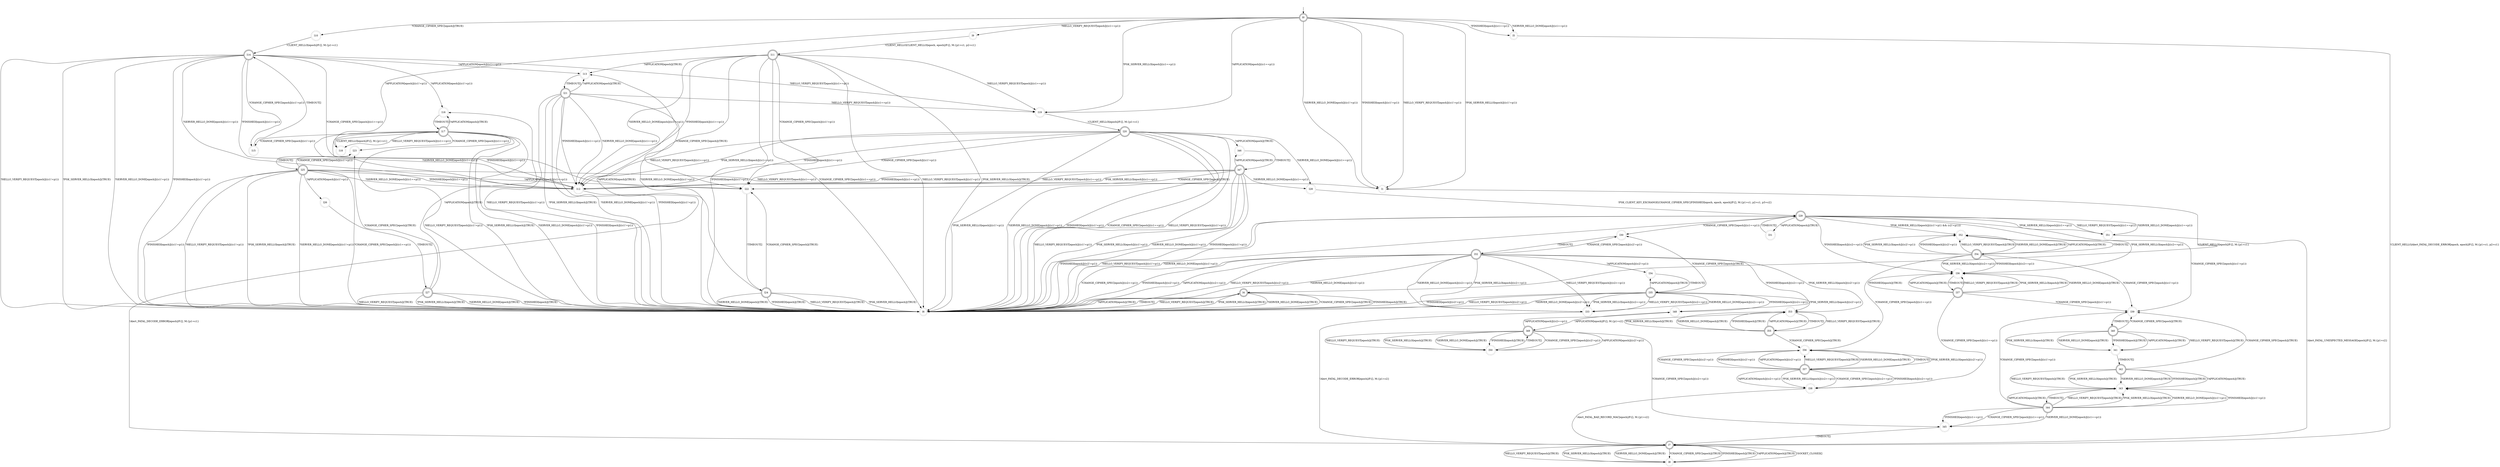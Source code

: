 digraph RA {
"" [shape=none,label=<>]
"l0" [shape=doublecircle ,style=solid]
"l1" [shape=doublecircle ,style=dotted]
"l4" [shape=doublecircle ,style=solid]
"l5" [shape=doublecircle ,style=dotted]
"l6" [shape=doublecircle ,style=dotted]
"l7" [shape=doublecircle ,style=solid]
"l8" [shape=doublecircle ,style=dotted]
"l9" [shape=doublecircle ,style=dotted]
"l10" [shape=doublecircle ,style=dotted]
"l11" [shape=doublecircle ,style=solid]
"l12" [shape=doublecircle ,style=dotted]
"l13" [shape=doublecircle ,style=dotted]
"l14" [shape=doublecircle ,style=solid]
"l15" [shape=doublecircle ,style=dotted]
"l16" [shape=doublecircle ,style=dotted]
"l17" [shape=doublecircle ,style=solid]
"l18" [shape=doublecircle ,style=dotted]
"l19" [shape=doublecircle ,style=dotted]
"l20" [shape=doublecircle ,style=solid]
"l21" [shape=doublecircle ,style=solid]
"l22" [shape=doublecircle ,style=dotted]
"l23" [shape=doublecircle ,style=dotted]
"l24" [shape=doublecircle ,style=solid]
"l25" [shape=doublecircle ,style=solid]
"l26" [shape=doublecircle ,style=dotted]
"l27" [shape=doublecircle ,style=solid]
"l28" [shape=doublecircle ,style=dotted]
"l29" [shape=doublecircle ,style=solid]
"l30" [shape=doublecircle ,style=dotted]
"l31" [shape=doublecircle ,style=dotted]
"l32" [shape=doublecircle ,style=solid]
"l33" [shape=doublecircle ,style=dotted]
"l34" [shape=doublecircle ,style=dotted]
"l35" [shape=doublecircle ,style=solid]
"l36" [shape=doublecircle ,style=dotted]
"l37" [shape=doublecircle ,style=solid]
"l38" [shape=doublecircle ,style=dotted]
"l39" [shape=doublecircle ,style=dotted]
"l40" [shape=doublecircle ,style=solid]
"l41" [shape=doublecircle ,style=dotted]
"l42" [shape=doublecircle ,style=solid]
"l43" [shape=doublecircle ,style=dotted]
"l44" [shape=doublecircle ,style=solid]
"l45" [shape=doublecircle ,style=dotted]
"l46" [shape=doublecircle ,style=dotted]
"l47" [shape=doublecircle ,style=solid]
"l48" [shape=doublecircle ,style=dotted]
"l49" [shape=doublecircle ,style=solid]
"l50" [shape=doublecircle ,style=dotted]
"l51" [shape=doublecircle ,style=dotted]
"l52" [shape=doublecircle ,style=dotted]
"l53" [shape=doublecircle ,style=dotted]
"l54" [shape=doublecircle ,style=solid]
"l55" [shape=doublecircle ,style=solid]
"l56" [shape=doublecircle ,style=dotted]
"l57" [shape=doublecircle ,style=solid]
"" -> "l0"
"l0" -> "l1" [label=<?HELLO_VERIFY_REQUEST[epoch]|((c1!=p1))>]
"l0" -> "l9" [label=<?HELLO_VERIFY_REQUEST[epoch]|((c1==p1))>]
"l0" -> "l1" [label=<?PSK_SERVER_HELLO[epoch]|((c1!=p1))>]
"l0" -> "l19" [label=<?PSK_SERVER_HELLO[epoch]|((c1==p1))>]
"l0" -> "l1" [label=<?SERVER_HELLO_DONE[epoch]|((c1!=p1))>]
"l0" -> "l5" [label=<?SERVER_HELLO_DONE[epoch]|((c1==p1))>]
"l0" -> "l1" [label=<?FINISHED[epoch]|((c1!=p1))>]
"l0" -> "l5" [label=<?FINISHED[epoch]|((c1==p1))>]
"l0" -> "l10" [label=<?CHANGE_CIPHER_SPEC[epoch]|(TRUE)>]
"l0" -> "l18" [label=<?APPLICATION[epoch]|((c1!=p1))>]
"l0" -> "l19" [label=<?APPLICATION[epoch]|((c1==p1))>]
"l1" -> "l4" [label=<!CLIENT_HELLO[epoch]/F:[], M:{p1=c1}>]
"l4" -> "l6" [label=<?HELLO_VERIFY_REQUEST[epoch]|(TRUE)>]
"l4" -> "l6" [label=<?PSK_SERVER_HELLO[epoch]|(TRUE)>]
"l4" -> "l6" [label=<?SERVER_HELLO_DONE[epoch]|(TRUE)>]
"l4" -> "l6" [label=<?CHANGE_CIPHER_SPEC[epoch]|(TRUE)>]
"l4" -> "l6" [label=<?FINISHED[epoch]|(TRUE)>]
"l4" -> "l6" [label=<?APPLICATION[epoch]|(TRUE)>]
"l5" -> "l7" [label=<!CLIENT_HELLO|Alert_FATAL_DECODE_ERROR[epoch, epoch]/F:[], M:{p1=c1, p2=c1}>]
"l6" -> "l4" [label=<!TIMEOUT[]>]
"l7" -> "l8" [label=<?HELLO_VERIFY_REQUEST[epoch]|(TRUE)>]
"l7" -> "l8" [label=<?PSK_SERVER_HELLO[epoch]|(TRUE)>]
"l7" -> "l8" [label=<?SERVER_HELLO_DONE[epoch]|(TRUE)>]
"l7" -> "l8" [label=<?CHANGE_CIPHER_SPEC[epoch]|(TRUE)>]
"l7" -> "l8" [label=<?FINISHED[epoch]|(TRUE)>]
"l7" -> "l8" [label=<?APPLICATION[epoch]|(TRUE)>]
"l8" -> "l7" [label=<!SOCKET_CLOSED[]>]
"l9" -> "l11" [label=<!CLIENT_HELLO|CLIENT_HELLO[epoch, epoch]/F:[], M:{p1=c1, p2=c1}>]
"l10" -> "l14" [label=<!CLIENT_HELLO[epoch]/F:[], M:{p1=c1}>]
"l11" -> "l6" [label=<?HELLO_VERIFY_REQUEST[epoch]|((c1!=p1))>]
"l11" -> "l19" [label=<?HELLO_VERIFY_REQUEST[epoch]|((c1==p1))>]
"l11" -> "l6" [label=<?PSK_SERVER_HELLO[epoch]|(TRUE)>]
"l11" -> "l6" [label=<?SERVER_HELLO_DONE[epoch]|((c1!=p1))>]
"l11" -> "l12" [label=<?SERVER_HELLO_DONE[epoch]|((c1==p1))>]
"l11" -> "l6" [label=<?FINISHED[epoch]|((c1!=p1))>]
"l11" -> "l12" [label=<?FINISHED[epoch]|((c1==p1))>]
"l11" -> "l6" [label=<?CHANGE_CIPHER_SPEC[epoch]|((c1==p1))>]
"l11" -> "l22" [label=<?CHANGE_CIPHER_SPEC[epoch]|((c1!=p1))>]
"l11" -> "l13" [label=<?APPLICATION[epoch]|(TRUE)>]
"l12" -> "l7" [label=<!Alert_FATAL_DECODE_ERROR[epoch]/F:[], M:{p1=c1}>]
"l13" -> "l21" [label=<!TIMEOUT[]>]
"l14" -> "l6" [label=<?HELLO_VERIFY_REQUEST[epoch]|((c1!=p1))>]
"l14" -> "l19" [label=<?HELLO_VERIFY_REQUEST[epoch]|((c1==p1))>]
"l14" -> "l6" [label=<?PSK_SERVER_HELLO[epoch]|(TRUE)>]
"l14" -> "l6" [label=<?SERVER_HELLO_DONE[epoch]|((c1!=p1))>]
"l14" -> "l12" [label=<?SERVER_HELLO_DONE[epoch]|((c1==p1))>]
"l14" -> "l6" [label=<?FINISHED[epoch]|((c1!=p1))>]
"l14" -> "l12" [label=<?FINISHED[epoch]|((c1==p1))>]
"l14" -> "l13" [label=<?APPLICATION[epoch]|((c1==p1))>]
"l14" -> "l16" [label=<?APPLICATION[epoch]|((c1!=p1))>]
"l14" -> "l15" [label=<?CHANGE_CIPHER_SPEC[epoch]|((c1!=p1))>]
"l14" -> "l22" [label=<?CHANGE_CIPHER_SPEC[epoch]|((c1==p1))>]
"l15" -> "l14" [label=<!TIMEOUT[]>]
"l16" -> "l17" [label=<!TIMEOUT[]>]
"l17" -> "l6" [label=<?HELLO_VERIFY_REQUEST[epoch]|((c1!=p1))>]
"l17" -> "l18" [label=<?HELLO_VERIFY_REQUEST[epoch]|((c1==p1))>]
"l17" -> "l6" [label=<?PSK_SERVER_HELLO[epoch]|(TRUE)>]
"l17" -> "l6" [label=<?SERVER_HELLO_DONE[epoch]|((c1!=p1))>]
"l17" -> "l12" [label=<?SERVER_HELLO_DONE[epoch]|((c1==p1))>]
"l17" -> "l6" [label=<?FINISHED[epoch]|((c1!=p1))>]
"l17" -> "l12" [label=<?FINISHED[epoch]|((c1==p1))>]
"l17" -> "l15" [label=<?CHANGE_CIPHER_SPEC[epoch]|((c1!=p1))>]
"l17" -> "l23" [label=<?CHANGE_CIPHER_SPEC[epoch]|((c1==p1))>]
"l17" -> "l16" [label=<?APPLICATION[epoch]|(TRUE)>]
"l18" -> "l17" [label=<!CLIENT_HELLO[epoch]/F:[], M:{p1=c1}>]
"l19" -> "l20" [label=<!CLIENT_HELLO[epoch]/F:[], M:{p1=c1}>]
"l20" -> "l6" [label=<?HELLO_VERIFY_REQUEST[epoch]|((c1!=p1))>]
"l20" -> "l12" [label=<?HELLO_VERIFY_REQUEST[epoch]|((c1==p1))>]
"l20" -> "l6" [label=<?PSK_SERVER_HELLO[epoch]|((c1!=p1))>]
"l20" -> "l12" [label=<?PSK_SERVER_HELLO[epoch]|((c1==p1))>]
"l20" -> "l6" [label=<?SERVER_HELLO_DONE[epoch]|((c1!=p1))>]
"l20" -> "l28" [label=<?SERVER_HELLO_DONE[epoch]|((c1==p1))>]
"l20" -> "l6" [label=<?FINISHED[epoch]|((c1!=p1))>]
"l20" -> "l12" [label=<?FINISHED[epoch]|((c1==p1))>]
"l20" -> "l6" [label=<?CHANGE_CIPHER_SPEC[epoch]|((c1==p1))>]
"l20" -> "l22" [label=<?CHANGE_CIPHER_SPEC[epoch]|((c1!=p1))>]
"l20" -> "l46" [label=<?APPLICATION[epoch]|(TRUE)>]
"l21" -> "l6" [label=<?HELLO_VERIFY_REQUEST[epoch]|((c1!=p1))>]
"l21" -> "l19" [label=<?HELLO_VERIFY_REQUEST[epoch]|((c1==p1))>]
"l21" -> "l6" [label=<?PSK_SERVER_HELLO[epoch]|(TRUE)>]
"l21" -> "l6" [label=<?SERVER_HELLO_DONE[epoch]|((c1!=p1))>]
"l21" -> "l12" [label=<?SERVER_HELLO_DONE[epoch]|((c1==p1))>]
"l21" -> "l6" [label=<?FINISHED[epoch]|((c1!=p1))>]
"l21" -> "l12" [label=<?FINISHED[epoch]|((c1==p1))>]
"l21" -> "l13" [label=<?APPLICATION[epoch]|(TRUE)>]
"l21" -> "l22" [label=<?CHANGE_CIPHER_SPEC[epoch]|(TRUE)>]
"l22" -> "l24" [label=<!TIMEOUT[]>]
"l23" -> "l25" [label=<!TIMEOUT[]>]
"l24" -> "l6" [label=<?HELLO_VERIFY_REQUEST[epoch]|(TRUE)>]
"l24" -> "l6" [label=<?PSK_SERVER_HELLO[epoch]|(TRUE)>]
"l24" -> "l6" [label=<?SERVER_HELLO_DONE[epoch]|(TRUE)>]
"l24" -> "l6" [label=<?FINISHED[epoch]|(TRUE)>]
"l24" -> "l13" [label=<?APPLICATION[epoch]|(TRUE)>]
"l24" -> "l22" [label=<?CHANGE_CIPHER_SPEC[epoch]|(TRUE)>]
"l25" -> "l1" [label=<?HELLO_VERIFY_REQUEST[epoch]|((c1==p1))>]
"l25" -> "l6" [label=<?HELLO_VERIFY_REQUEST[epoch]|((c1!=p1))>]
"l25" -> "l6" [label=<?PSK_SERVER_HELLO[epoch]|(TRUE)>]
"l25" -> "l6" [label=<?SERVER_HELLO_DONE[epoch]|((c1!=p1))>]
"l25" -> "l12" [label=<?SERVER_HELLO_DONE[epoch]|((c1==p1))>]
"l25" -> "l6" [label=<?CHANGE_CIPHER_SPEC[epoch]|((c1==p1))>]
"l25" -> "l23" [label=<?CHANGE_CIPHER_SPEC[epoch]|((c1!=p1))>]
"l25" -> "l6" [label=<?FINISHED[epoch]|((c1!=p1))>]
"l25" -> "l12" [label=<?FINISHED[epoch]|((c1==p1))>]
"l25" -> "l22" [label=<?APPLICATION[epoch]|((c1==p1))>]
"l25" -> "l26" [label=<?APPLICATION[epoch]|((c1!=p1))>]
"l26" -> "l27" [label=<!TIMEOUT[]>]
"l27" -> "l6" [label=<?HELLO_VERIFY_REQUEST[epoch]|(TRUE)>]
"l27" -> "l6" [label=<?PSK_SERVER_HELLO[epoch]|(TRUE)>]
"l27" -> "l6" [label=<?SERVER_HELLO_DONE[epoch]|(TRUE)>]
"l27" -> "l6" [label=<?FINISHED[epoch]|(TRUE)>]
"l27" -> "l16" [label=<?APPLICATION[epoch]|(TRUE)>]
"l27" -> "l23" [label=<?CHANGE_CIPHER_SPEC[epoch]|(TRUE)>]
"l28" -> "l29" [label=<!PSK_CLIENT_KEY_EXCHANGE|CHANGE_CIPHER_SPEC|FINISHED[epoch, epoch, epoch]/F:[], M:{p1=c1, p2=c1, p3=c2}>]
"l29" -> "l6" [label=<?HELLO_VERIFY_REQUEST[epoch]|((c1!=p1))>]
"l29" -> "l51" [label=<?HELLO_VERIFY_REQUEST[epoch]|((c1==p1))>]
"l29" -> "l6" [label=<?SERVER_HELLO_DONE[epoch]|((c1!=p1))>]
"l29" -> "l51" [label=<?SERVER_HELLO_DONE[epoch]|((c1==p1))>]
"l29" -> "l6" [label=<?FINISHED[epoch]|((c2!=p1))>]
"l29" -> "l36" [label=<?FINISHED[epoch]|((c2==p1))>]
"l29" -> "l30" [label=<?CHANGE_CIPHER_SPEC[epoch]|((c1==p1))>]
"l29" -> "l39" [label=<?CHANGE_CIPHER_SPEC[epoch]|((c1!=p1))>]
"l29" -> "l31" [label=<?APPLICATION[epoch]|(TRUE)>]
"l29" -> "l36" [label=<?PSK_SERVER_HELLO[epoch]|((c2==p1))>]
"l29" -> "l51" [label=<?PSK_SERVER_HELLO[epoch]|((c1==p1))>]
"l29" -> "l52" [label=<?PSK_SERVER_HELLO[epoch]|(((c1!=p1) &amp;&amp; (c2!=p1)))>]
"l30" -> "l32" [label=<!TIMEOUT[]>]
"l31" -> "l29" [label=<!TIMEOUT[]>]
"l32" -> "l6" [label=<?HELLO_VERIFY_REQUEST[epoch]|((c2!=p1))>]
"l32" -> "l33" [label=<?HELLO_VERIFY_REQUEST[epoch]|((c2==p1))>]
"l32" -> "l6" [label=<?SERVER_HELLO_DONE[epoch]|((c2!=p1))>]
"l32" -> "l33" [label=<?SERVER_HELLO_DONE[epoch]|((c2==p1))>]
"l32" -> "l6" [label=<?CHANGE_CIPHER_SPEC[epoch]|((c2==p1))>]
"l32" -> "l30" [label=<?CHANGE_CIPHER_SPEC[epoch]|((c2!=p1))>]
"l32" -> "l6" [label=<?FINISHED[epoch]|((c2!=p1))>]
"l32" -> "l48" [label=<?FINISHED[epoch]|((c2==p1))>]
"l32" -> "l6" [label=<?APPLICATION[epoch]|((c2==p1))>]
"l32" -> "l34" [label=<?APPLICATION[epoch]|((c2!=p1))>]
"l32" -> "l33" [label=<?PSK_SERVER_HELLO[epoch]|((c2==p1))>]
"l32" -> "l53" [label=<?PSK_SERVER_HELLO[epoch]|((c2!=p1))>]
"l33" -> "l7" [label=<!Alert_FATAL_DECODE_ERROR[epoch]/F:[], M:{p1=c2}>]
"l34" -> "l35" [label=<!TIMEOUT[]>]
"l35" -> "l6" [label=<?HELLO_VERIFY_REQUEST[epoch]|((c2!=p1))>]
"l35" -> "l33" [label=<?HELLO_VERIFY_REQUEST[epoch]|((c2==p1))>]
"l35" -> "l6" [label=<?SERVER_HELLO_DONE[epoch]|((c2!=p1))>]
"l35" -> "l33" [label=<?SERVER_HELLO_DONE[epoch]|((c2==p1))>]
"l35" -> "l6" [label=<?FINISHED[epoch]|((c2!=p1))>]
"l35" -> "l48" [label=<?FINISHED[epoch]|((c2==p1))>]
"l35" -> "l30" [label=<?CHANGE_CIPHER_SPEC[epoch]|(TRUE)>]
"l35" -> "l33" [label=<?PSK_SERVER_HELLO[epoch]|((c2==p1))>]
"l35" -> "l53" [label=<?PSK_SERVER_HELLO[epoch]|((c2!=p1))>]
"l35" -> "l34" [label=<?APPLICATION[epoch]|(TRUE)>]
"l36" -> "l37" [label=<!TIMEOUT[]>]
"l37" -> "l36" [label=<?HELLO_VERIFY_REQUEST[epoch]|(TRUE)>]
"l37" -> "l36" [label=<?PSK_SERVER_HELLO[epoch]|(TRUE)>]
"l37" -> "l36" [label=<?SERVER_HELLO_DONE[epoch]|(TRUE)>]
"l37" -> "l36" [label=<?FINISHED[epoch]|(TRUE)>]
"l37" -> "l36" [label=<?APPLICATION[epoch]|(TRUE)>]
"l37" -> "l38" [label=<?CHANGE_CIPHER_SPEC[epoch]|((c1==p1))>]
"l37" -> "l39" [label=<?CHANGE_CIPHER_SPEC[epoch]|((c1!=p1))>]
"l38" -> "l7" [label=<!Alert_FATAL_BAD_RECORD_MAC[epoch]/F:[], M:{p1=c2}>]
"l39" -> "l40" [label=<!TIMEOUT[]>]
"l40" -> "l39" [label=<?CHANGE_CIPHER_SPEC[epoch]|(TRUE)>]
"l40" -> "l41" [label=<?HELLO_VERIFY_REQUEST[epoch]|(TRUE)>]
"l40" -> "l41" [label=<?PSK_SERVER_HELLO[epoch]|(TRUE)>]
"l40" -> "l41" [label=<?SERVER_HELLO_DONE[epoch]|(TRUE)>]
"l40" -> "l41" [label=<?FINISHED[epoch]|(TRUE)>]
"l40" -> "l41" [label=<?APPLICATION[epoch]|(TRUE)>]
"l41" -> "l42" [label=<!TIMEOUT[]>]
"l42" -> "l39" [label=<?CHANGE_CIPHER_SPEC[epoch]|(TRUE)>]
"l42" -> "l43" [label=<?HELLO_VERIFY_REQUEST[epoch]|(TRUE)>]
"l42" -> "l43" [label=<?PSK_SERVER_HELLO[epoch]|(TRUE)>]
"l42" -> "l43" [label=<?SERVER_HELLO_DONE[epoch]|(TRUE)>]
"l42" -> "l43" [label=<?FINISHED[epoch]|(TRUE)>]
"l42" -> "l43" [label=<?APPLICATION[epoch]|(TRUE)>]
"l43" -> "l44" [label=<!TIMEOUT[]>]
"l44" -> "l39" [label=<?CHANGE_CIPHER_SPEC[epoch]|((c1!=p1))>]
"l44" -> "l45" [label=<?CHANGE_CIPHER_SPEC[epoch]|((c1==p1))>]
"l44" -> "l43" [label=<?HELLO_VERIFY_REQUEST[epoch]|(TRUE)>]
"l44" -> "l43" [label=<?PSK_SERVER_HELLO[epoch]|(TRUE)>]
"l44" -> "l43" [label=<?SERVER_HELLO_DONE[epoch]|((c1!=p1))>]
"l44" -> "l45" [label=<?SERVER_HELLO_DONE[epoch]|((c1==p1))>]
"l44" -> "l43" [label=<?FINISHED[epoch]|((c1!=p1))>]
"l44" -> "l45" [label=<?FINISHED[epoch]|((c1==p1))>]
"l44" -> "l43" [label=<?APPLICATION[epoch]|(TRUE)>]
"l45" -> "l7" [label=<!TIMEOUT[]>]
"l46" -> "l47" [label=<!TIMEOUT[]>]
"l47" -> "l6" [label=<?HELLO_VERIFY_REQUEST[epoch]|((c1!=p1))>]
"l47" -> "l12" [label=<?HELLO_VERIFY_REQUEST[epoch]|((c1==p1))>]
"l47" -> "l6" [label=<?PSK_SERVER_HELLO[epoch]|((c1!=p1))>]
"l47" -> "l12" [label=<?PSK_SERVER_HELLO[epoch]|((c1==p1))>]
"l47" -> "l6" [label=<?SERVER_HELLO_DONE[epoch]|((c1!=p1))>]
"l47" -> "l28" [label=<?SERVER_HELLO_DONE[epoch]|((c1==p1))>]
"l47" -> "l6" [label=<?FINISHED[epoch]|((c1!=p1))>]
"l47" -> "l12" [label=<?FINISHED[epoch]|((c1==p1))>]
"l47" -> "l22" [label=<?CHANGE_CIPHER_SPEC[epoch]|(TRUE)>]
"l47" -> "l46" [label=<?APPLICATION[epoch]|(TRUE)>]
"l48" -> "l49" [label=<!APPLICATION[epoch]/F:[], M:{p1=c2}>]
"l49" -> "l45" [label=<?CHANGE_CIPHER_SPEC[epoch]|((c2==p1))>]
"l49" -> "l50" [label=<?CHANGE_CIPHER_SPEC[epoch]|((c2!=p1))>]
"l49" -> "l48" [label=<?APPLICATION[epoch]|((c2==p1))>]
"l49" -> "l50" [label=<?APPLICATION[epoch]|((c2!=p1))>]
"l49" -> "l50" [label=<?HELLO_VERIFY_REQUEST[epoch]|(TRUE)>]
"l49" -> "l50" [label=<?PSK_SERVER_HELLO[epoch]|(TRUE)>]
"l49" -> "l50" [label=<?SERVER_HELLO_DONE[epoch]|(TRUE)>]
"l49" -> "l50" [label=<?FINISHED[epoch]|(TRUE)>]
"l50" -> "l49" [label=<!TIMEOUT[]>]
"l51" -> "l7" [label=<!Alert_FATAL_UNEXPECTED_MESSAGE[epoch]/F:[], M:{p1=c2}>]
"l52" -> "l54" [label=<!TIMEOUT[]>]
"l53" -> "l55" [label=<!TIMEOUT[]>]
"l54" -> "l36" [label=<?PSK_SERVER_HELLO[epoch]|((c2==p1))>]
"l54" -> "l52" [label=<?PSK_SERVER_HELLO[epoch]|((c2!=p1))>]
"l54" -> "l36" [label=<?FINISHED[epoch]|((c2==p1))>]
"l54" -> "l52" [label=<?FINISHED[epoch]|((c2!=p1))>]
"l54" -> "l39" [label=<?CHANGE_CIPHER_SPEC[epoch]|((c1!=p1))>]
"l54" -> "l56" [label=<?CHANGE_CIPHER_SPEC[epoch]|((c1==p1))>]
"l54" -> "l52" [label=<?HELLO_VERIFY_REQUEST[epoch]|(TRUE)>]
"l54" -> "l52" [label=<?SERVER_HELLO_DONE[epoch]|(TRUE)>]
"l54" -> "l52" [label=<?APPLICATION[epoch]|(TRUE)>]
"l55" -> "l53" [label=<?HELLO_VERIFY_REQUEST[epoch]|(TRUE)>]
"l55" -> "l53" [label=<?PSK_SERVER_HELLO[epoch]|(TRUE)>]
"l55" -> "l53" [label=<?SERVER_HELLO_DONE[epoch]|(TRUE)>]
"l55" -> "l53" [label=<?FINISHED[epoch]|(TRUE)>]
"l55" -> "l53" [label=<?APPLICATION[epoch]|(TRUE)>]
"l55" -> "l56" [label=<?CHANGE_CIPHER_SPEC[epoch]|(TRUE)>]
"l56" -> "l57" [label=<!TIMEOUT[]>]
"l57" -> "l38" [label=<?PSK_SERVER_HELLO[epoch]|((c2==p1))>]
"l57" -> "l56" [label=<?PSK_SERVER_HELLO[epoch]|((c2!=p1))>]
"l57" -> "l38" [label=<?CHANGE_CIPHER_SPEC[epoch]|((c2==p1))>]
"l57" -> "l56" [label=<?CHANGE_CIPHER_SPEC[epoch]|((c2!=p1))>]
"l57" -> "l38" [label=<?FINISHED[epoch]|((c2==p1))>]
"l57" -> "l56" [label=<?FINISHED[epoch]|((c2!=p1))>]
"l57" -> "l38" [label=<?APPLICATION[epoch]|((c2==p1))>]
"l57" -> "l56" [label=<?APPLICATION[epoch]|((c2!=p1))>]
"l57" -> "l56" [label=<?HELLO_VERIFY_REQUEST[epoch]|(TRUE)>]
"l57" -> "l56" [label=<?SERVER_HELLO_DONE[epoch]|(TRUE)>]
}
